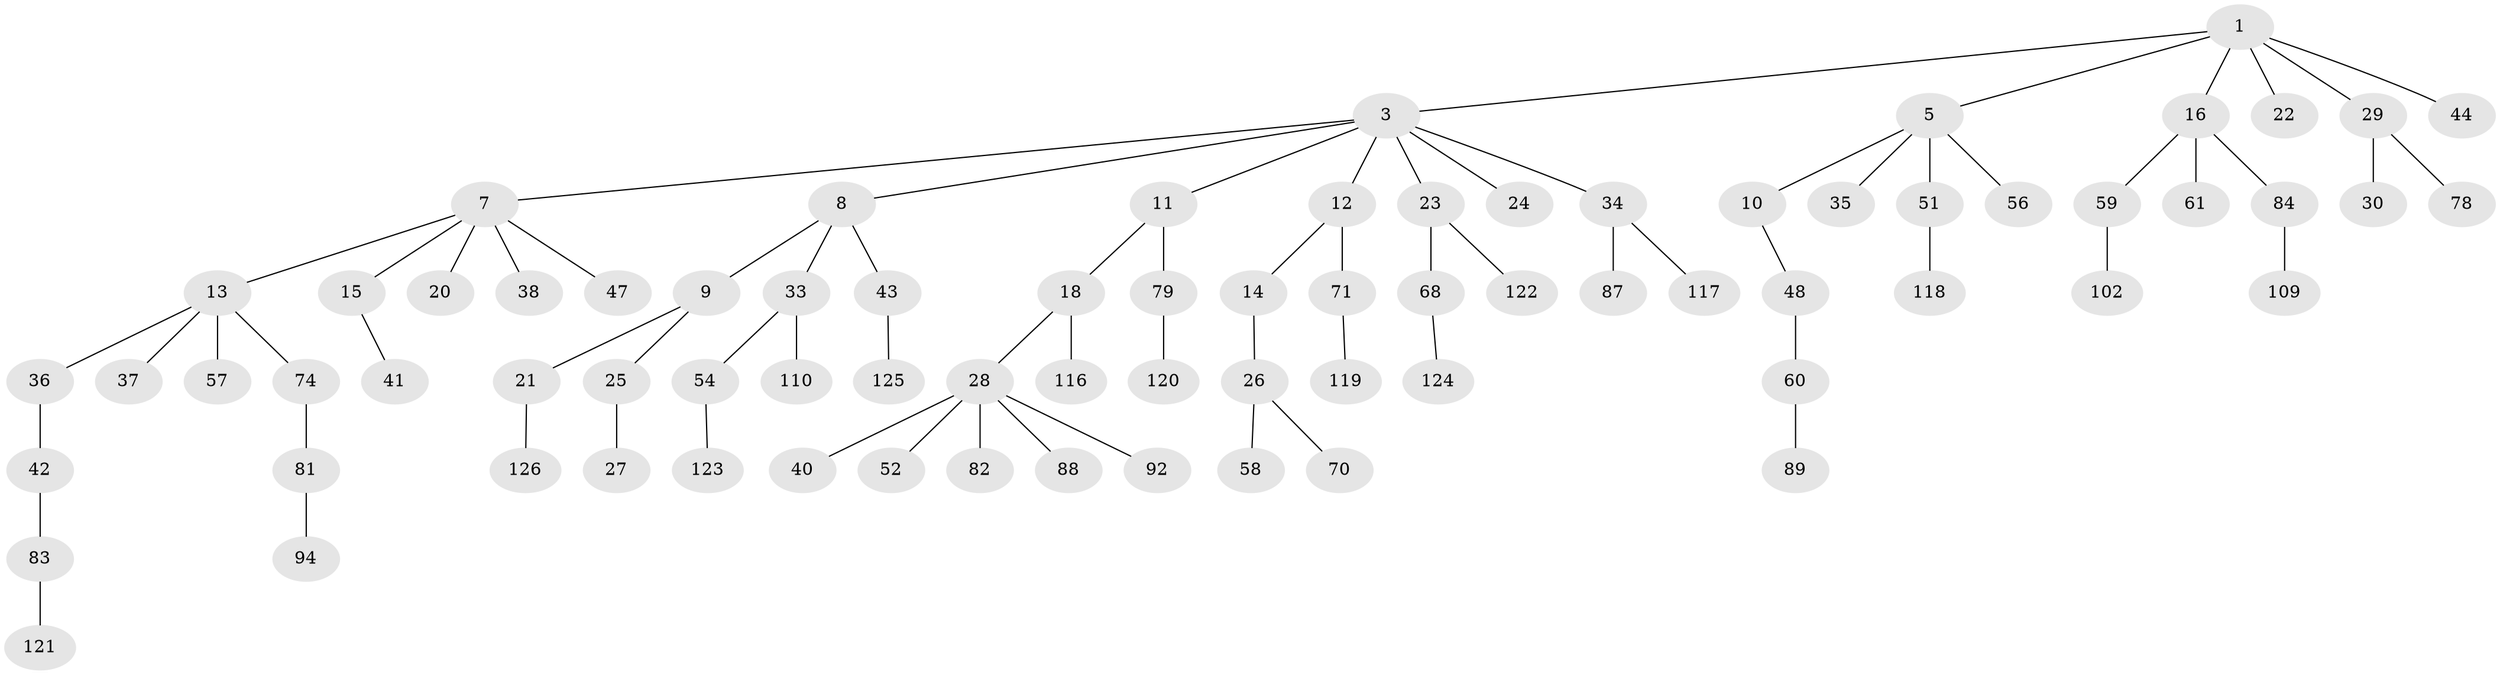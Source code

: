 // original degree distribution, {4: 0.07874015748031496, 6: 0.015748031496062992, 2: 0.2755905511811024, 5: 0.015748031496062992, 3: 0.16535433070866143, 1: 0.44881889763779526}
// Generated by graph-tools (version 1.1) at 2025/19/03/04/25 18:19:21]
// undirected, 76 vertices, 75 edges
graph export_dot {
graph [start="1"]
  node [color=gray90,style=filled];
  1 [super="+2"];
  3 [super="+4"];
  5 [super="+6"];
  7;
  8;
  9;
  10 [super="+108"];
  11;
  12;
  13 [super="+19"];
  14 [super="+107"];
  15 [super="+17+62+53"];
  16 [super="+49+55"];
  18 [super="+32+50+76"];
  20 [super="+98+104+77"];
  21 [super="+112"];
  22;
  23 [super="+99"];
  24 [super="+31+69"];
  25;
  26;
  27 [super="+39"];
  28 [super="+45"];
  29;
  30;
  33;
  34 [super="+86"];
  35 [super="+114"];
  36;
  37;
  38;
  40 [super="+85+100"];
  41 [super="+105+90"];
  42;
  43 [super="+113"];
  44 [super="+67"];
  47;
  48 [super="+65"];
  51;
  52 [super="+64"];
  54 [super="+63+91"];
  56 [super="+97"];
  57;
  58;
  59;
  60 [super="+72"];
  61;
  68 [super="+96"];
  70;
  71 [super="+115"];
  74 [super="+93"];
  78;
  79 [super="+80"];
  81;
  82;
  83;
  84;
  87;
  88;
  89;
  92;
  94;
  102;
  109;
  110 [super="+111"];
  116;
  117;
  118;
  119;
  120;
  121;
  122;
  123;
  124;
  125;
  126;
  1 -- 16;
  1 -- 29;
  1 -- 44;
  1 -- 3;
  1 -- 5;
  1 -- 22;
  3 -- 12;
  3 -- 23;
  3 -- 24;
  3 -- 34;
  3 -- 8;
  3 -- 11;
  3 -- 7;
  5 -- 51;
  5 -- 35;
  5 -- 56;
  5 -- 10;
  7 -- 13;
  7 -- 15;
  7 -- 20;
  7 -- 38;
  7 -- 47;
  8 -- 9;
  8 -- 33;
  8 -- 43;
  9 -- 21;
  9 -- 25;
  10 -- 48;
  11 -- 18;
  11 -- 79;
  12 -- 14;
  12 -- 71;
  13 -- 36;
  13 -- 57;
  13 -- 74;
  13 -- 37;
  14 -- 26;
  15 -- 41;
  16 -- 84;
  16 -- 61;
  16 -- 59;
  18 -- 28;
  18 -- 116;
  21 -- 126;
  23 -- 68;
  23 -- 122;
  25 -- 27;
  26 -- 58;
  26 -- 70;
  28 -- 40;
  28 -- 82;
  28 -- 52;
  28 -- 88;
  28 -- 92;
  29 -- 30;
  29 -- 78;
  33 -- 54;
  33 -- 110;
  34 -- 117;
  34 -- 87;
  36 -- 42;
  42 -- 83;
  43 -- 125;
  48 -- 60;
  51 -- 118;
  54 -- 123;
  59 -- 102;
  60 -- 89;
  68 -- 124;
  71 -- 119;
  74 -- 81;
  79 -- 120;
  81 -- 94;
  83 -- 121;
  84 -- 109;
}
